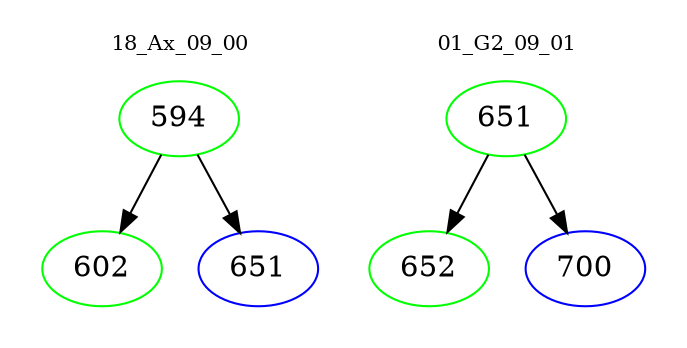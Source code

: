 digraph{
subgraph cluster_0 {
color = white
label = "18_Ax_09_00";
fontsize=10;
T0_594 [label="594", color="green"]
T0_594 -> T0_602 [color="black"]
T0_602 [label="602", color="green"]
T0_594 -> T0_651 [color="black"]
T0_651 [label="651", color="blue"]
}
subgraph cluster_1 {
color = white
label = "01_G2_09_01";
fontsize=10;
T1_651 [label="651", color="green"]
T1_651 -> T1_652 [color="black"]
T1_652 [label="652", color="green"]
T1_651 -> T1_700 [color="black"]
T1_700 [label="700", color="blue"]
}
}
